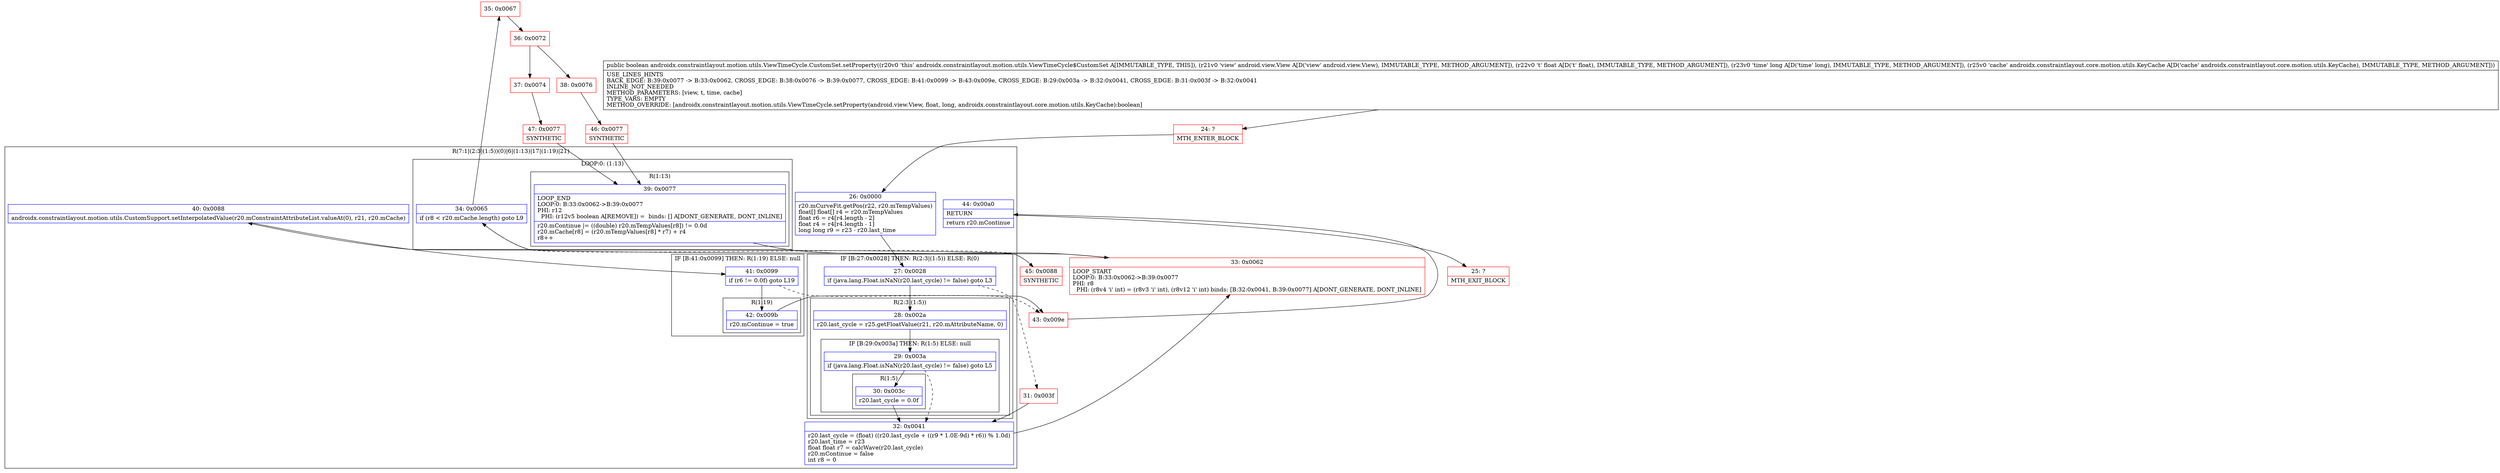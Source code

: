 digraph "CFG forandroidx.constraintlayout.motion.utils.ViewTimeCycle.CustomSet.setProperty(Landroid\/view\/View;FJLandroidx\/constraintlayout\/core\/motion\/utils\/KeyCache;)Z" {
subgraph cluster_Region_1595066879 {
label = "R(7:1|(2:3|(1:5))(0)|6|(1:13)|17|(1:19)|21)";
node [shape=record,color=blue];
Node_26 [shape=record,label="{26\:\ 0x0000|r20.mCurveFit.getPos(r22, r20.mTempValues)\lfloat[] float[] r4 = r20.mTempValues\lfloat r6 = r4[r4.length \- 2]\lfloat r4 = r4[r4.length \- 1]\llong long r9 = r23 \- r20.last_time\l}"];
subgraph cluster_IfRegion_403801555 {
label = "IF [B:27:0x0028] THEN: R(2:3|(1:5)) ELSE: R(0)";
node [shape=record,color=blue];
Node_27 [shape=record,label="{27\:\ 0x0028|if (java.lang.Float.isNaN(r20.last_cycle) != false) goto L3\l}"];
subgraph cluster_Region_1724717832 {
label = "R(2:3|(1:5))";
node [shape=record,color=blue];
Node_28 [shape=record,label="{28\:\ 0x002a|r20.last_cycle = r25.getFloatValue(r21, r20.mAttributeName, 0)\l}"];
subgraph cluster_IfRegion_923499412 {
label = "IF [B:29:0x003a] THEN: R(1:5) ELSE: null";
node [shape=record,color=blue];
Node_29 [shape=record,label="{29\:\ 0x003a|if (java.lang.Float.isNaN(r20.last_cycle) != false) goto L5\l}"];
subgraph cluster_Region_283931486 {
label = "R(1:5)";
node [shape=record,color=blue];
Node_30 [shape=record,label="{30\:\ 0x003c|r20.last_cycle = 0.0f\l}"];
}
}
}
subgraph cluster_Region_71783309 {
label = "R(0)";
node [shape=record,color=blue];
}
}
Node_32 [shape=record,label="{32\:\ 0x0041|r20.last_cycle = (float) ((r20.last_cycle + ((r9 * 1.0E\-9d) * r6)) % 1.0d)\lr20.last_time = r23\lfloat float r7 = calcWave(r20.last_cycle)\lr20.mContinue = false\lint r8 = 0\l}"];
subgraph cluster_LoopRegion_21222628 {
label = "LOOP:0: (1:13)";
node [shape=record,color=blue];
Node_34 [shape=record,label="{34\:\ 0x0065|if (r8 \< r20.mCache.length) goto L9\l}"];
subgraph cluster_Region_52374497 {
label = "R(1:13)";
node [shape=record,color=blue];
Node_39 [shape=record,label="{39\:\ 0x0077|LOOP_END\lLOOP:0: B:33:0x0062\-\>B:39:0x0077\lPHI: r12 \l  PHI: (r12v5 boolean A[REMOVE]) =  binds: [] A[DONT_GENERATE, DONT_INLINE]\l|r20.mContinue \|= ((double) r20.mTempValues[r8]) != 0.0d\lr20.mCache[r8] = (r20.mTempValues[r8] * r7) + r4\lr8++\l}"];
}
}
Node_40 [shape=record,label="{40\:\ 0x0088|androidx.constraintlayout.motion.utils.CustomSupport.setInterpolatedValue(r20.mConstraintAttributeList.valueAt(0), r21, r20.mCache)\l}"];
subgraph cluster_IfRegion_1824214033 {
label = "IF [B:41:0x0099] THEN: R(1:19) ELSE: null";
node [shape=record,color=blue];
Node_41 [shape=record,label="{41\:\ 0x0099|if (r6 != 0.0f) goto L19\l}"];
subgraph cluster_Region_182193494 {
label = "R(1:19)";
node [shape=record,color=blue];
Node_42 [shape=record,label="{42\:\ 0x009b|r20.mContinue = true\l}"];
}
}
Node_44 [shape=record,label="{44\:\ 0x00a0|RETURN\l|return r20.mContinue\l}"];
}
Node_24 [shape=record,color=red,label="{24\:\ ?|MTH_ENTER_BLOCK\l}"];
Node_33 [shape=record,color=red,label="{33\:\ 0x0062|LOOP_START\lLOOP:0: B:33:0x0062\-\>B:39:0x0077\lPHI: r8 \l  PHI: (r8v4 'i' int) = (r8v3 'i' int), (r8v12 'i' int) binds: [B:32:0x0041, B:39:0x0077] A[DONT_GENERATE, DONT_INLINE]\l}"];
Node_35 [shape=record,color=red,label="{35\:\ 0x0067}"];
Node_36 [shape=record,color=red,label="{36\:\ 0x0072}"];
Node_37 [shape=record,color=red,label="{37\:\ 0x0074}"];
Node_47 [shape=record,color=red,label="{47\:\ 0x0077|SYNTHETIC\l}"];
Node_38 [shape=record,color=red,label="{38\:\ 0x0076}"];
Node_46 [shape=record,color=red,label="{46\:\ 0x0077|SYNTHETIC\l}"];
Node_45 [shape=record,color=red,label="{45\:\ 0x0088|SYNTHETIC\l}"];
Node_43 [shape=record,color=red,label="{43\:\ 0x009e}"];
Node_25 [shape=record,color=red,label="{25\:\ ?|MTH_EXIT_BLOCK\l}"];
Node_31 [shape=record,color=red,label="{31\:\ 0x003f}"];
MethodNode[shape=record,label="{public boolean androidx.constraintlayout.motion.utils.ViewTimeCycle.CustomSet.setProperty((r20v0 'this' androidx.constraintlayout.motion.utils.ViewTimeCycle$CustomSet A[IMMUTABLE_TYPE, THIS]), (r21v0 'view' android.view.View A[D('view' android.view.View), IMMUTABLE_TYPE, METHOD_ARGUMENT]), (r22v0 't' float A[D('t' float), IMMUTABLE_TYPE, METHOD_ARGUMENT]), (r23v0 'time' long A[D('time' long), IMMUTABLE_TYPE, METHOD_ARGUMENT]), (r25v0 'cache' androidx.constraintlayout.core.motion.utils.KeyCache A[D('cache' androidx.constraintlayout.core.motion.utils.KeyCache), IMMUTABLE_TYPE, METHOD_ARGUMENT]))  | USE_LINES_HINTS\lBACK_EDGE: B:39:0x0077 \-\> B:33:0x0062, CROSS_EDGE: B:38:0x0076 \-\> B:39:0x0077, CROSS_EDGE: B:41:0x0099 \-\> B:43:0x009e, CROSS_EDGE: B:29:0x003a \-\> B:32:0x0041, CROSS_EDGE: B:31:0x003f \-\> B:32:0x0041\lINLINE_NOT_NEEDED\lMETHOD_PARAMETERS: [view, t, time, cache]\lTYPE_VARS: EMPTY\lMETHOD_OVERRIDE: [androidx.constraintlayout.motion.utils.ViewTimeCycle.setProperty(android.view.View, float, long, androidx.constraintlayout.core.motion.utils.KeyCache):boolean]\l}"];
MethodNode -> Node_24;Node_26 -> Node_27;
Node_27 -> Node_28;
Node_27 -> Node_31[style=dashed];
Node_28 -> Node_29;
Node_29 -> Node_30;
Node_29 -> Node_32[style=dashed];
Node_30 -> Node_32;
Node_32 -> Node_33;
Node_34 -> Node_35;
Node_34 -> Node_45[style=dashed];
Node_39 -> Node_33;
Node_40 -> Node_41;
Node_41 -> Node_42;
Node_41 -> Node_43[style=dashed];
Node_42 -> Node_43;
Node_44 -> Node_25;
Node_24 -> Node_26;
Node_33 -> Node_34;
Node_35 -> Node_36;
Node_36 -> Node_37;
Node_36 -> Node_38;
Node_37 -> Node_47;
Node_47 -> Node_39;
Node_38 -> Node_46;
Node_46 -> Node_39;
Node_45 -> Node_40;
Node_43 -> Node_44;
Node_31 -> Node_32;
}


